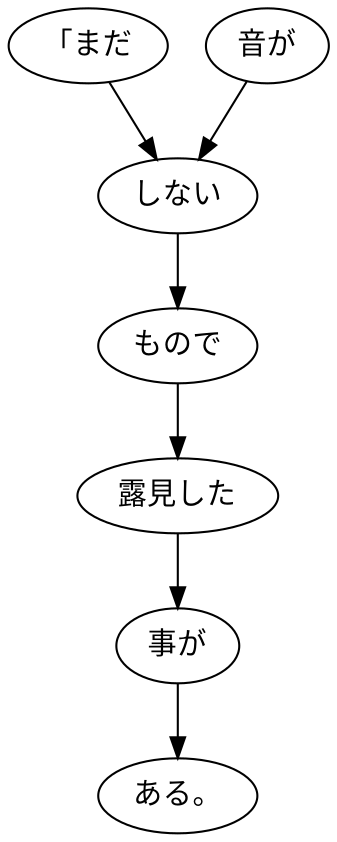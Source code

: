 digraph graph8230 {
	node0 [label="「まだ"];
	node1 [label="音が"];
	node2 [label="しない"];
	node3 [label="もので"];
	node4 [label="露見した"];
	node5 [label="事が"];
	node6 [label="ある。"];
	node0 -> node2;
	node1 -> node2;
	node2 -> node3;
	node3 -> node4;
	node4 -> node5;
	node5 -> node6;
}
